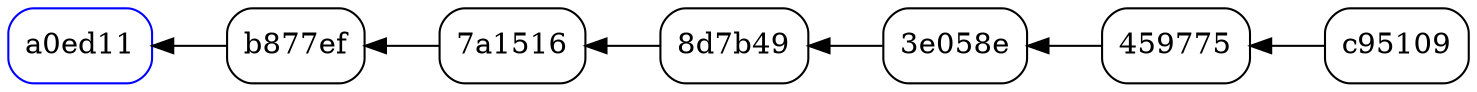 digraph DAG {
	node [shape=box style=rounded]
	rankdir=RL
	{
		rank=same
		a0ed11 [color=blue]
	}
	{
		rank=same
		b877ef [color=black]
	}
	{
		rank=same
		"7a1516" [color=black]
	}
	{
		rank=same
		"8d7b49" [color=black]
	}
	{
		rank=same
		"3e058e" [color=black]
	}
	{
		rank=same
		459775 [color=black]
	}
	{
		rank=same
		c95109 [color=black]
	}
	b877ef -> a0ed11 [constraint=true]
	"7a1516" -> b877ef [constraint=true]
	"8d7b49" -> "7a1516" [constraint=true]
	"3e058e" -> "8d7b49" [constraint=true]
	459775 -> "3e058e" [constraint=true]
	c95109 -> 459775 [constraint=true]
}
